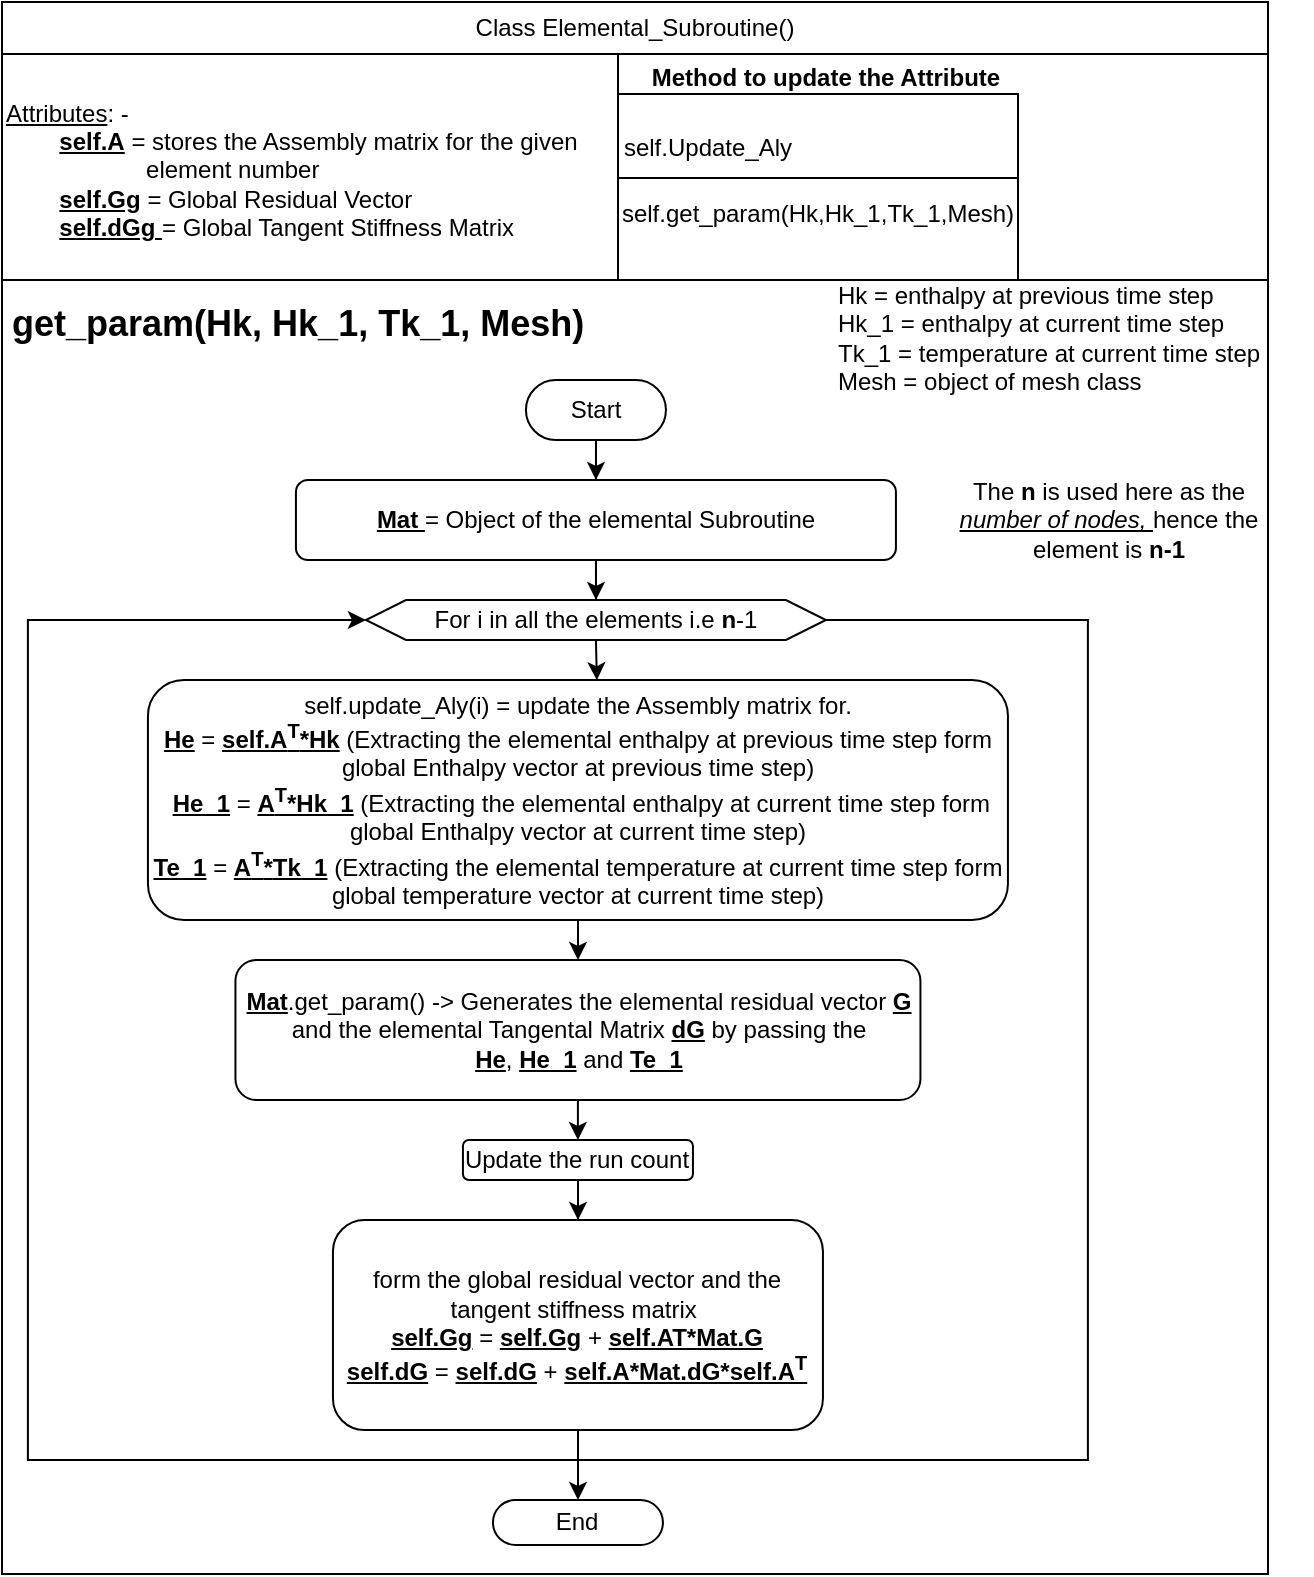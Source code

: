 <mxfile version="21.6.9" type="github">
  <diagram id="C5RBs43oDa-KdzZeNtuy" name="Page-1">
    <mxGraphModel dx="819" dy="453" grid="0" gridSize="10" guides="1" tooltips="1" connect="1" arrows="1" fold="1" page="1" pageScale="1" pageWidth="827" pageHeight="1169" math="0" shadow="0">
      <root>
        <mxCell id="WIyWlLk6GJQsqaUBKTNV-0" />
        <mxCell id="WIyWlLk6GJQsqaUBKTNV-1" parent="WIyWlLk6GJQsqaUBKTNV-0" />
        <mxCell id="kek3UWhqLJTVrwC81gtJ-21" value="Class Elemental_Subroutine()" style="rounded=0;whiteSpace=wrap;html=1;" vertex="1" parent="WIyWlLk6GJQsqaUBKTNV-1">
          <mxGeometry x="136" y="33" width="633" height="26" as="geometry" />
        </mxCell>
        <mxCell id="kek3UWhqLJTVrwC81gtJ-22" value="&lt;u&gt;Attributes&lt;/u&gt;: -&lt;br&gt;&lt;span style=&quot;white-space: pre;&quot;&gt;&#x9;&lt;/span&gt;&lt;b&gt;&lt;u&gt;self.A&lt;/u&gt;&lt;/b&gt; = stores the Assembly matrix for the given&amp;nbsp; &amp;nbsp; &amp;nbsp; &lt;span style=&quot;white-space: pre;&quot;&gt;&#x9;&lt;/span&gt;&lt;span style=&quot;white-space: pre;&quot;&gt;&#x9;&lt;/span&gt;&amp;nbsp; &amp;nbsp; &amp;nbsp;element number&lt;br&gt;&lt;span style=&quot;white-space: pre;&quot;&gt;&#x9;&lt;/span&gt;&lt;b&gt;&lt;u&gt;self.Gg&lt;/u&gt;&lt;/b&gt; = Global Residual Vector&lt;br&gt;&lt;span style=&quot;white-space: pre;&quot;&gt;&#x9;&lt;/span&gt;&lt;b&gt;&lt;u&gt;self.dGg &lt;/u&gt;&lt;/b&gt;= Global Tangent Stiffness Matrix" style="rounded=0;whiteSpace=wrap;html=1;align=left;" vertex="1" parent="WIyWlLk6GJQsqaUBKTNV-1">
          <mxGeometry x="136" y="59" width="308" height="115" as="geometry" />
        </mxCell>
        <mxCell id="kek3UWhqLJTVrwC81gtJ-23" value="" style="rounded=0;whiteSpace=wrap;html=1;" vertex="1" parent="WIyWlLk6GJQsqaUBKTNV-1">
          <mxGeometry x="136" y="172" width="633" height="647" as="geometry" />
        </mxCell>
        <mxCell id="kek3UWhqLJTVrwC81gtJ-58" style="edgeStyle=orthogonalEdgeStyle;rounded=0;orthogonalLoop=1;jettySize=auto;html=1;entryX=0.5;entryY=0;entryDx=0;entryDy=0;" edge="1" parent="WIyWlLk6GJQsqaUBKTNV-1" source="kek3UWhqLJTVrwC81gtJ-59" target="kek3UWhqLJTVrwC81gtJ-61">
          <mxGeometry relative="1" as="geometry" />
        </mxCell>
        <mxCell id="kek3UWhqLJTVrwC81gtJ-59" value="Start" style="rounded=1;whiteSpace=wrap;html=1;arcSize=50;" vertex="1" parent="WIyWlLk6GJQsqaUBKTNV-1">
          <mxGeometry x="397.97" y="222" width="70" height="30" as="geometry" />
        </mxCell>
        <mxCell id="kek3UWhqLJTVrwC81gtJ-60" style="edgeStyle=orthogonalEdgeStyle;rounded=0;orthogonalLoop=1;jettySize=auto;html=1;exitX=0.5;exitY=1;exitDx=0;exitDy=0;" edge="1" parent="WIyWlLk6GJQsqaUBKTNV-1" source="kek3UWhqLJTVrwC81gtJ-61" target="kek3UWhqLJTVrwC81gtJ-63">
          <mxGeometry relative="1" as="geometry" />
        </mxCell>
        <mxCell id="kek3UWhqLJTVrwC81gtJ-61" value="&lt;u style=&quot;font-weight: bold;&quot;&gt;Mat &lt;/u&gt;= Object of the elemental Subroutine" style="rounded=1;whiteSpace=wrap;html=1;" vertex="1" parent="WIyWlLk6GJQsqaUBKTNV-1">
          <mxGeometry x="282.97" y="272" width="300" height="40" as="geometry" />
        </mxCell>
        <mxCell id="kek3UWhqLJTVrwC81gtJ-62" style="edgeStyle=orthogonalEdgeStyle;rounded=0;orthogonalLoop=1;jettySize=auto;html=1;exitX=0.5;exitY=1;exitDx=0;exitDy=0;entryX=0.522;entryY=0.001;entryDx=0;entryDy=0;entryPerimeter=0;" edge="1" parent="WIyWlLk6GJQsqaUBKTNV-1" source="kek3UWhqLJTVrwC81gtJ-63" target="kek3UWhqLJTVrwC81gtJ-66">
          <mxGeometry relative="1" as="geometry" />
        </mxCell>
        <mxCell id="kek3UWhqLJTVrwC81gtJ-63" value="For i in all the elements i.e &lt;b&gt;n&lt;/b&gt;-1" style="shape=hexagon;perimeter=hexagonPerimeter2;whiteSpace=wrap;html=1;fixedSize=1;" vertex="1" parent="WIyWlLk6GJQsqaUBKTNV-1">
          <mxGeometry x="317.97" y="332" width="230" height="20" as="geometry" />
        </mxCell>
        <mxCell id="kek3UWhqLJTVrwC81gtJ-64" value="The &lt;b&gt;n&lt;/b&gt;&amp;nbsp;is used here as the &lt;u&gt;&lt;i&gt;number of nodes,&amp;nbsp;&lt;/i&gt;&lt;/u&gt;hence the element is &lt;b&gt;n-1&lt;/b&gt;" style="text;html=1;strokeColor=none;fillColor=none;align=center;verticalAlign=middle;whiteSpace=wrap;rounded=0;" vertex="1" parent="WIyWlLk6GJQsqaUBKTNV-1">
          <mxGeometry x="608.97" y="262" width="161" height="60" as="geometry" />
        </mxCell>
        <mxCell id="kek3UWhqLJTVrwC81gtJ-65" value="" style="edgeStyle=orthogonalEdgeStyle;rounded=0;orthogonalLoop=1;jettySize=auto;html=1;" edge="1" parent="WIyWlLk6GJQsqaUBKTNV-1" source="kek3UWhqLJTVrwC81gtJ-66" target="kek3UWhqLJTVrwC81gtJ-68">
          <mxGeometry relative="1" as="geometry" />
        </mxCell>
        <mxCell id="kek3UWhqLJTVrwC81gtJ-66" value="self.update_Aly(i) = update the Assembly matrix for.&lt;br&gt;&lt;div style=&quot;&quot;&gt;&lt;b&gt;&lt;u&gt;He&lt;/u&gt;&lt;/b&gt; = &lt;b&gt;&lt;u&gt;self.A&lt;sup&gt;T&lt;/sup&gt;*Hk&lt;/u&gt;&lt;/b&gt; (Extracting the elemental enthalpy at previous time step form global Enthalpy vector at previous time step)&lt;/div&gt;&amp;nbsp;&lt;u&gt;&lt;b&gt;He_1&lt;/b&gt;&lt;/u&gt; = &lt;b&gt;&lt;u&gt;A&lt;sup&gt;T&lt;/sup&gt;*Hk_1&lt;/u&gt;&lt;/b&gt;&amp;nbsp;(Extracting the elemental enthalpy at current time step form global Enthalpy vector at current time step)&lt;br&gt;&lt;b&gt;&lt;u&gt;Te_1&lt;/u&gt;&lt;/b&gt; = &lt;u&gt;&lt;b&gt;A&lt;span style=&quot;border-color: var(--border-color);&quot;&gt;&lt;sup&gt;T&lt;/sup&gt;&lt;/span&gt;&lt;span style=&quot;border-color: var(--border-color);&quot;&gt;*&lt;/span&gt;&lt;/b&gt;&lt;/u&gt;&lt;span style=&quot;border-color: var(--border-color);&quot;&gt;&lt;u&gt;&lt;b&gt;Tk_1&lt;/b&gt;&lt;/u&gt; (Extracting the elemental temperature at current time step form global temperature vector at current time step)&lt;/span&gt;" style="rounded=1;whiteSpace=wrap;html=1;" vertex="1" parent="WIyWlLk6GJQsqaUBKTNV-1">
          <mxGeometry x="208.97" y="372" width="430" height="120" as="geometry" />
        </mxCell>
        <mxCell id="kek3UWhqLJTVrwC81gtJ-67" value="" style="edgeStyle=orthogonalEdgeStyle;rounded=0;orthogonalLoop=1;jettySize=auto;html=1;" edge="1" parent="WIyWlLk6GJQsqaUBKTNV-1" source="kek3UWhqLJTVrwC81gtJ-68" target="kek3UWhqLJTVrwC81gtJ-70">
          <mxGeometry relative="1" as="geometry" />
        </mxCell>
        <mxCell id="kek3UWhqLJTVrwC81gtJ-68" value="&lt;b&gt;&lt;u&gt;Mat&lt;/u&gt;&lt;/b&gt;.get_param() -&amp;gt; Generates the elemental residual vector &lt;b&gt;&lt;u&gt;G&lt;/u&gt;&lt;/b&gt; and the elemental Tangental Matrix &lt;u style=&quot;font-weight: bold;&quot;&gt;dG&lt;/u&gt;&amp;nbsp;by passing the &lt;b&gt;&lt;u&gt;He&lt;/u&gt;&lt;/b&gt;,&amp;nbsp;&lt;b&gt;&lt;u&gt;He_1&lt;/u&gt;&lt;/b&gt; and &lt;b&gt;&lt;u&gt;Te_1&lt;/u&gt;&lt;/b&gt;" style="whiteSpace=wrap;html=1;rounded=1;" vertex="1" parent="WIyWlLk6GJQsqaUBKTNV-1">
          <mxGeometry x="252.72" y="512" width="342.5" height="70" as="geometry" />
        </mxCell>
        <mxCell id="kek3UWhqLJTVrwC81gtJ-69" value="" style="edgeStyle=orthogonalEdgeStyle;rounded=0;orthogonalLoop=1;jettySize=auto;html=1;" edge="1" parent="WIyWlLk6GJQsqaUBKTNV-1" source="kek3UWhqLJTVrwC81gtJ-70" target="kek3UWhqLJTVrwC81gtJ-72">
          <mxGeometry relative="1" as="geometry" />
        </mxCell>
        <mxCell id="kek3UWhqLJTVrwC81gtJ-70" value="Update the run count" style="whiteSpace=wrap;html=1;rounded=1;" vertex="1" parent="WIyWlLk6GJQsqaUBKTNV-1">
          <mxGeometry x="366.47" y="602" width="115" height="20" as="geometry" />
        </mxCell>
        <mxCell id="kek3UWhqLJTVrwC81gtJ-71" value="" style="edgeStyle=orthogonalEdgeStyle;rounded=0;orthogonalLoop=1;jettySize=auto;html=1;" edge="1" parent="WIyWlLk6GJQsqaUBKTNV-1" source="kek3UWhqLJTVrwC81gtJ-72" target="kek3UWhqLJTVrwC81gtJ-74">
          <mxGeometry relative="1" as="geometry" />
        </mxCell>
        <mxCell id="kek3UWhqLJTVrwC81gtJ-72" value="form the global residual vector and the tangent stiffness matrix&amp;nbsp;&lt;br&gt;&lt;b&gt;&lt;u&gt;self.Gg&lt;/u&gt;&lt;/b&gt; = &lt;b&gt;&lt;u&gt;self.Gg&lt;/u&gt;&lt;/b&gt; + &lt;b&gt;&lt;u&gt;self.AT*Mat.G&lt;/u&gt;&lt;/b&gt;&lt;br&gt;&lt;b&gt;&lt;u&gt;self.dG&lt;/u&gt;&lt;/b&gt; = &lt;b&gt;&lt;u&gt;self.dG&lt;/u&gt;&lt;/b&gt; + &lt;u&gt;&lt;b&gt;self.A*Mat.dG*self.A&lt;sup&gt;T&lt;/sup&gt;&lt;/b&gt;&lt;/u&gt;" style="whiteSpace=wrap;html=1;rounded=1;" vertex="1" parent="WIyWlLk6GJQsqaUBKTNV-1">
          <mxGeometry x="301.47" y="642" width="245" height="105" as="geometry" />
        </mxCell>
        <mxCell id="kek3UWhqLJTVrwC81gtJ-73" style="edgeStyle=orthogonalEdgeStyle;rounded=0;orthogonalLoop=1;jettySize=auto;html=1;exitX=1;exitY=0.5;exitDx=0;exitDy=0;entryX=0;entryY=0.5;entryDx=0;entryDy=0;" edge="1" parent="WIyWlLk6GJQsqaUBKTNV-1" source="kek3UWhqLJTVrwC81gtJ-63" target="kek3UWhqLJTVrwC81gtJ-63">
          <mxGeometry relative="1" as="geometry">
            <Array as="points">
              <mxPoint x="678.97" y="342" />
              <mxPoint x="678.97" y="762" />
              <mxPoint x="148.97" y="762" />
              <mxPoint x="148.97" y="342" />
            </Array>
          </mxGeometry>
        </mxCell>
        <mxCell id="kek3UWhqLJTVrwC81gtJ-74" value="End" style="whiteSpace=wrap;html=1;rounded=1;arcSize=50;" vertex="1" parent="WIyWlLk6GJQsqaUBKTNV-1">
          <mxGeometry x="381.47" y="782" width="85" height="22.5" as="geometry" />
        </mxCell>
        <mxCell id="kek3UWhqLJTVrwC81gtJ-75" value="&lt;h1&gt;&lt;font style=&quot;font-size: 18px;&quot;&gt;get_param(Hk, Hk_1, Tk_1, Mesh)&lt;/font&gt;&lt;/h1&gt;" style="text;html=1;strokeColor=none;fillColor=none;spacing=5;spacingTop=-20;whiteSpace=wrap;overflow=hidden;rounded=0;" vertex="1" parent="WIyWlLk6GJQsqaUBKTNV-1">
          <mxGeometry x="136" y="172" width="416" height="42" as="geometry" />
        </mxCell>
        <mxCell id="kek3UWhqLJTVrwC81gtJ-76" value="" style="rounded=0;whiteSpace=wrap;html=1;" vertex="1" parent="WIyWlLk6GJQsqaUBKTNV-1">
          <mxGeometry x="444" y="59" width="325" height="113" as="geometry" />
        </mxCell>
        <mxCell id="kek3UWhqLJTVrwC81gtJ-78" value="&lt;b&gt;Method to update the Attribute&lt;/b&gt;" style="text;html=1;strokeColor=none;fillColor=none;align=center;verticalAlign=middle;whiteSpace=wrap;rounded=0;" vertex="1" parent="WIyWlLk6GJQsqaUBKTNV-1">
          <mxGeometry x="421" y="56" width="254" height="30" as="geometry" />
        </mxCell>
        <mxCell id="kek3UWhqLJTVrwC81gtJ-79" value="" style="rounded=0;whiteSpace=wrap;html=1;" vertex="1" parent="WIyWlLk6GJQsqaUBKTNV-1">
          <mxGeometry x="444" y="79" width="200" height="42" as="geometry" />
        </mxCell>
        <mxCell id="kek3UWhqLJTVrwC81gtJ-80" value="self.Update_Aly" style="text;html=1;strokeColor=none;fillColor=none;align=center;verticalAlign=middle;whiteSpace=wrap;rounded=0;" vertex="1" parent="WIyWlLk6GJQsqaUBKTNV-1">
          <mxGeometry x="429.97" y="91" width="118" height="30" as="geometry" />
        </mxCell>
        <mxCell id="kek3UWhqLJTVrwC81gtJ-81" value="" style="rounded=0;whiteSpace=wrap;html=1;" vertex="1" parent="WIyWlLk6GJQsqaUBKTNV-1">
          <mxGeometry x="444" y="121" width="200" height="51" as="geometry" />
        </mxCell>
        <mxCell id="kek3UWhqLJTVrwC81gtJ-82" value="self.get_param(Hk,Hk_1,Tk_1,Mesh)" style="text;html=1;strokeColor=none;fillColor=none;align=center;verticalAlign=middle;whiteSpace=wrap;rounded=0;" vertex="1" parent="WIyWlLk6GJQsqaUBKTNV-1">
          <mxGeometry x="514" y="124" width="60" height="30" as="geometry" />
        </mxCell>
        <mxCell id="kek3UWhqLJTVrwC81gtJ-83" value="Hk = enthalpy at previous time step&lt;br&gt;Hk_1 = enthalpy at current time step&lt;br&gt;Tk_1 = temperature at current time step&lt;br&gt;Mesh = object of mesh class" style="text;html=1;strokeColor=none;fillColor=none;align=left;verticalAlign=middle;whiteSpace=wrap;rounded=0;" vertex="1" parent="WIyWlLk6GJQsqaUBKTNV-1">
          <mxGeometry x="552" y="186" width="239" height="30" as="geometry" />
        </mxCell>
      </root>
    </mxGraphModel>
  </diagram>
</mxfile>
